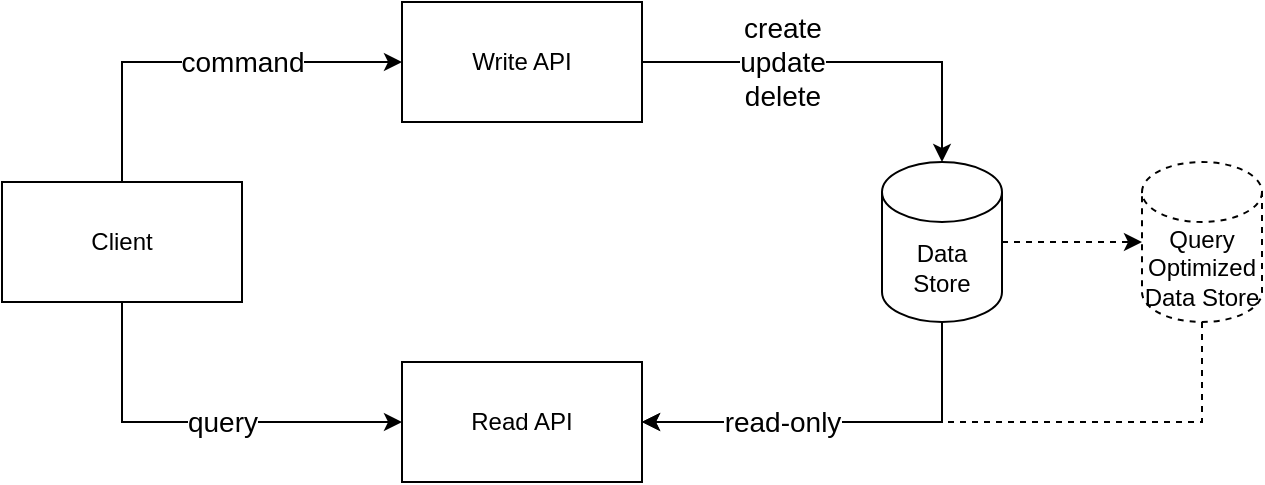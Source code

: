 <mxfile version="24.2.5" type="device" pages="7">
  <diagram name="CQRS" id="-y7OmVqk-Pl9SOGXNjs2">
    <mxGraphModel dx="1430" dy="825" grid="1" gridSize="10" guides="1" tooltips="1" connect="1" arrows="1" fold="1" page="1" pageScale="1" pageWidth="827" pageHeight="1169" math="0" shadow="0">
      <root>
        <mxCell id="0" />
        <mxCell id="1" parent="0" />
        <mxCell id="qIKCmJffjjNCB2UNFNvt-8" value="command" style="edgeStyle=orthogonalEdgeStyle;rounded=0;orthogonalLoop=1;jettySize=auto;html=1;fontSize=14;" parent="1" source="qIKCmJffjjNCB2UNFNvt-1" target="qIKCmJffjjNCB2UNFNvt-2" edge="1">
          <mxGeometry x="0.2" relative="1" as="geometry">
            <Array as="points">
              <mxPoint x="220" y="250" />
            </Array>
            <mxPoint as="offset" />
          </mxGeometry>
        </mxCell>
        <mxCell id="qIKCmJffjjNCB2UNFNvt-1" value="Client" style="rounded=0;whiteSpace=wrap;html=1;" parent="1" vertex="1">
          <mxGeometry x="160" y="310" width="120" height="60" as="geometry" />
        </mxCell>
        <mxCell id="qIKCmJffjjNCB2UNFNvt-9" value="create&lt;div&gt;update&lt;/div&gt;&lt;div&gt;delete&lt;/div&gt;" style="edgeStyle=orthogonalEdgeStyle;rounded=0;orthogonalLoop=1;jettySize=auto;html=1;fontSize=14;" parent="1" source="qIKCmJffjjNCB2UNFNvt-2" target="qIKCmJffjjNCB2UNFNvt-4" edge="1">
          <mxGeometry x="-0.3" relative="1" as="geometry">
            <mxPoint as="offset" />
          </mxGeometry>
        </mxCell>
        <mxCell id="qIKCmJffjjNCB2UNFNvt-2" value="Write API" style="rounded=0;whiteSpace=wrap;html=1;" parent="1" vertex="1">
          <mxGeometry x="360" y="220" width="120" height="60" as="geometry" />
        </mxCell>
        <mxCell id="qIKCmJffjjNCB2UNFNvt-7" value="query" style="edgeStyle=orthogonalEdgeStyle;rounded=0;orthogonalLoop=1;jettySize=auto;html=1;fontSize=14;" parent="1" source="qIKCmJffjjNCB2UNFNvt-1" target="qIKCmJffjjNCB2UNFNvt-3" edge="1">
          <mxGeometry x="0.1" relative="1" as="geometry">
            <Array as="points">
              <mxPoint x="220" y="430" />
            </Array>
            <mxPoint as="offset" />
          </mxGeometry>
        </mxCell>
        <mxCell id="qIKCmJffjjNCB2UNFNvt-3" value="Read API" style="rounded=0;whiteSpace=wrap;html=1;" parent="1" vertex="1">
          <mxGeometry x="360" y="400" width="120" height="60" as="geometry" />
        </mxCell>
        <mxCell id="u8pJpQHwtzgyElHbuBfh-2" style="edgeStyle=orthogonalEdgeStyle;rounded=0;orthogonalLoop=1;jettySize=auto;html=1;dashed=1;" parent="1" source="qIKCmJffjjNCB2UNFNvt-4" target="u8pJpQHwtzgyElHbuBfh-1" edge="1">
          <mxGeometry relative="1" as="geometry" />
        </mxCell>
        <mxCell id="qIKCmJffjjNCB2UNFNvt-4" value="Data&lt;div&gt;Store&lt;/div&gt;" style="shape=cylinder3;whiteSpace=wrap;html=1;boundedLbl=1;backgroundOutline=1;size=15;" parent="1" vertex="1">
          <mxGeometry x="600" y="300" width="60" height="80" as="geometry" />
        </mxCell>
        <mxCell id="u8pJpQHwtzgyElHbuBfh-3" style="edgeStyle=orthogonalEdgeStyle;rounded=0;orthogonalLoop=1;jettySize=auto;html=1;dashed=1;" parent="1" source="u8pJpQHwtzgyElHbuBfh-1" target="qIKCmJffjjNCB2UNFNvt-3" edge="1">
          <mxGeometry relative="1" as="geometry">
            <Array as="points">
              <mxPoint x="760" y="430" />
            </Array>
          </mxGeometry>
        </mxCell>
        <mxCell id="u8pJpQHwtzgyElHbuBfh-1" value="Query Optimized&lt;div&gt;Data Store&lt;/div&gt;" style="shape=cylinder3;whiteSpace=wrap;html=1;boundedLbl=1;backgroundOutline=1;size=15;dashed=1;" parent="1" vertex="1">
          <mxGeometry x="730" y="300" width="60" height="80" as="geometry" />
        </mxCell>
        <mxCell id="qIKCmJffjjNCB2UNFNvt-10" value="read-only" style="edgeStyle=orthogonalEdgeStyle;rounded=0;orthogonalLoop=1;jettySize=auto;html=1;fontSize=14;" parent="1" source="qIKCmJffjjNCB2UNFNvt-4" target="qIKCmJffjjNCB2UNFNvt-3" edge="1">
          <mxGeometry x="0.3" relative="1" as="geometry">
            <Array as="points">
              <mxPoint x="630" y="430" />
            </Array>
            <mxPoint as="offset" />
          </mxGeometry>
        </mxCell>
      </root>
    </mxGraphModel>
  </diagram>
  <diagram id="AaDd1F3tc_XGQGrhyCV9" name="ES">
    <mxGraphModel dx="1185" dy="683" grid="1" gridSize="10" guides="1" tooltips="1" connect="1" arrows="1" fold="1" page="1" pageScale="1" pageWidth="827" pageHeight="1169" math="0" shadow="0">
      <root>
        <mxCell id="0" />
        <mxCell id="1" parent="0" />
        <mxCell id="Z5dm3KcyS3_3LL5S8xDQ-4" value="create&lt;div&gt;read&lt;/div&gt;&lt;div&gt;update&lt;/div&gt;&lt;div&gt;delete&lt;/div&gt;" style="edgeStyle=orthogonalEdgeStyle;rounded=0;orthogonalLoop=1;jettySize=auto;html=1;" parent="1" source="Z5dm3KcyS3_3LL5S8xDQ-5" target="Z5dm3KcyS3_3LL5S8xDQ-10" edge="1">
          <mxGeometry relative="1" as="geometry" />
        </mxCell>
        <mxCell id="Z5dm3KcyS3_3LL5S8xDQ-15" value="read" style="rounded=0;orthogonalLoop=1;jettySize=auto;html=1;entryX=0;entryY=0.5;entryDx=0;entryDy=0;exitX=0.5;exitY=1;exitDx=0;exitDy=0;edgeStyle=orthogonalEdgeStyle;dashed=1;" parent="1" source="Z5dm3KcyS3_3LL5S8xDQ-5" target="Z5dm3KcyS3_3LL5S8xDQ-13" edge="1">
          <mxGeometry x="0.312" relative="1" as="geometry">
            <mxPoint as="offset" />
          </mxGeometry>
        </mxCell>
        <mxCell id="Z5dm3KcyS3_3LL5S8xDQ-5" value="API" style="rounded=0;whiteSpace=wrap;html=1;" parent="1" vertex="1">
          <mxGeometry x="140" y="550" width="120" height="60" as="geometry" />
        </mxCell>
        <mxCell id="Z5dm3KcyS3_3LL5S8xDQ-6" value="Events" style="rounded=1;whiteSpace=wrap;html=1;" parent="1" vertex="1">
          <mxGeometry x="540" y="530" width="64" height="30" as="geometry" />
        </mxCell>
        <mxCell id="Z5dm3KcyS3_3LL5S8xDQ-7" value="Events" style="rounded=1;whiteSpace=wrap;html=1;" parent="1" vertex="1">
          <mxGeometry x="544" y="533" width="64" height="30" as="geometry" />
        </mxCell>
        <mxCell id="Z5dm3KcyS3_3LL5S8xDQ-8" value="Events" style="rounded=1;whiteSpace=wrap;html=1;" parent="1" vertex="1">
          <mxGeometry x="548" y="536" width="64" height="30" as="geometry" />
        </mxCell>
        <mxCell id="Z5dm3KcyS3_3LL5S8xDQ-9" value="state changes" style="edgeStyle=orthogonalEdgeStyle;rounded=0;orthogonalLoop=1;jettySize=auto;html=1;" parent="1" source="Z5dm3KcyS3_3LL5S8xDQ-10" target="Z5dm3KcyS3_3LL5S8xDQ-11" edge="1">
          <mxGeometry relative="1" as="geometry" />
        </mxCell>
        <mxCell id="Z5dm3KcyS3_3LL5S8xDQ-10" value="Current State" style="rounded=0;whiteSpace=wrap;html=1;" parent="1" vertex="1">
          <mxGeometry x="380" y="550" width="120" height="60" as="geometry" />
        </mxCell>
        <mxCell id="Z5dm3KcyS3_3LL5S8xDQ-12" value="replayed events" style="edgeStyle=orthogonalEdgeStyle;rounded=0;orthogonalLoop=1;jettySize=auto;html=1;dashed=1;" parent="1" source="Z5dm3KcyS3_3LL5S8xDQ-11" target="Z5dm3KcyS3_3LL5S8xDQ-10" edge="1">
          <mxGeometry relative="1" as="geometry">
            <Array as="points">
              <mxPoint x="678" y="670" />
              <mxPoint x="440" y="670" />
            </Array>
          </mxGeometry>
        </mxCell>
        <mxCell id="Z5dm3KcyS3_3LL5S8xDQ-14" value="replayed events" style="edgeStyle=orthogonalEdgeStyle;rounded=0;orthogonalLoop=1;jettySize=auto;html=1;dashed=1;" parent="1" source="Z5dm3KcyS3_3LL5S8xDQ-11" target="Z5dm3KcyS3_3LL5S8xDQ-13" edge="1">
          <mxGeometry x="0.416" relative="1" as="geometry">
            <Array as="points">
              <mxPoint x="678" y="750" />
            </Array>
            <mxPoint as="offset" />
          </mxGeometry>
        </mxCell>
        <mxCell id="Z5dm3KcyS3_3LL5S8xDQ-11" value="Event Store" style="shape=cylinder3;whiteSpace=wrap;html=1;boundedLbl=1;backgroundOutline=1;size=15;" parent="1" vertex="1">
          <mxGeometry x="648" y="540" width="60" height="80" as="geometry" />
        </mxCell>
        <mxCell id="Z5dm3KcyS3_3LL5S8xDQ-13" value="Projection" style="rounded=0;whiteSpace=wrap;html=1;dashed=1;" parent="1" vertex="1">
          <mxGeometry x="380" y="720" width="120" height="60" as="geometry" />
        </mxCell>
      </root>
    </mxGraphModel>
  </diagram>
  <diagram id="u3L8fg56jLC4NqQ-XM1_" name="DDD">
    <mxGraphModel dx="1430" dy="1994" grid="1" gridSize="10" guides="1" tooltips="1" connect="1" arrows="1" fold="1" page="1" pageScale="1" pageWidth="827" pageHeight="1169" math="0" shadow="0">
      <root>
        <mxCell id="0" />
        <mxCell id="1" parent="0" />
        <mxCell id="UmXCX20D3cbK1l59AzN3-13" value="Ubiquitous Language&lt;div&gt;&lt;br&gt;&lt;/div&gt;" style="ellipse;whiteSpace=wrap;html=1;verticalAlign=bottom;" vertex="1" parent="1">
          <mxGeometry x="710" y="275" width="410" height="280" as="geometry" />
        </mxCell>
        <mxCell id="UmXCX20D3cbK1l59AzN3-8" value="Ubiquitous Language&lt;div&gt;&lt;br&gt;&lt;/div&gt;" style="ellipse;whiteSpace=wrap;html=1;verticalAlign=bottom;" vertex="1" parent="1">
          <mxGeometry x="250" y="275" width="410" height="280" as="geometry" />
        </mxCell>
        <mxCell id="UmXCX20D3cbK1l59AzN3-10" style="edgeStyle=orthogonalEdgeStyle;rounded=0;orthogonalLoop=1;jettySize=auto;html=1;curved=1;" edge="1" parent="1" source="UmXCX20D3cbK1l59AzN3-4" target="UmXCX20D3cbK1l59AzN3-9">
          <mxGeometry relative="1" as="geometry" />
        </mxCell>
        <mxCell id="UmXCX20D3cbK1l59AzN3-12" style="edgeStyle=orthogonalEdgeStyle;rounded=0;orthogonalLoop=1;jettySize=auto;html=1;curved=1;" edge="1" parent="1" source="UmXCX20D3cbK1l59AzN3-4" target="UmXCX20D3cbK1l59AzN3-11">
          <mxGeometry relative="1" as="geometry" />
        </mxCell>
        <mxCell id="UmXCX20D3cbK1l59AzN3-4" value="Loan" style="rounded=1;whiteSpace=wrap;html=1;" vertex="1" parent="1">
          <mxGeometry x="400" y="305" width="120" height="60" as="geometry" />
        </mxCell>
        <mxCell id="UmXCX20D3cbK1l59AzN3-6" value="Bounded Context&lt;div&gt;&lt;b&gt;Banking&lt;/b&gt;&lt;/div&gt;" style="text;html=1;align=center;verticalAlign=middle;whiteSpace=wrap;rounded=0;" vertex="1" parent="1">
          <mxGeometry x="840" y="225" width="150" height="50" as="geometry" />
        </mxCell>
        <mxCell id="UmXCX20D3cbK1l59AzN3-7" value="Bounded Context&lt;div&gt;&lt;b&gt;Loan Management&lt;/b&gt;&lt;/div&gt;" style="text;html=1;align=center;verticalAlign=middle;whiteSpace=wrap;rounded=0;" vertex="1" parent="1">
          <mxGeometry x="385" y="220" width="150" height="50" as="geometry" />
        </mxCell>
        <mxCell id="UmXCX20D3cbK1l59AzN3-19" style="rounded=0;orthogonalLoop=1;jettySize=auto;html=1;dashed=1;endArrow=none;endFill=0;edgeStyle=orthogonalEdgeStyle;curved=1;" edge="1" parent="1" source="UmXCX20D3cbK1l59AzN3-9" target="UmXCX20D3cbK1l59AzN3-16">
          <mxGeometry relative="1" as="geometry">
            <Array as="points">
              <mxPoint x="580" y="350" />
            </Array>
          </mxGeometry>
        </mxCell>
        <mxCell id="UmXCX20D3cbK1l59AzN3-9" value="Customer" style="rounded=1;whiteSpace=wrap;html=1;" vertex="1" parent="1">
          <mxGeometry x="490" y="420" width="120" height="60" as="geometry" />
        </mxCell>
        <mxCell id="UmXCX20D3cbK1l59AzN3-11" value="Product" style="rounded=1;whiteSpace=wrap;html=1;" vertex="1" parent="1">
          <mxGeometry x="317" y="420" width="120" height="60" as="geometry" />
        </mxCell>
        <mxCell id="UmXCX20D3cbK1l59AzN3-14" style="edgeStyle=orthogonalEdgeStyle;rounded=0;orthogonalLoop=1;jettySize=auto;html=1;curved=1;" edge="1" parent="1" source="UmXCX20D3cbK1l59AzN3-16" target="UmXCX20D3cbK1l59AzN3-17">
          <mxGeometry relative="1" as="geometry" />
        </mxCell>
        <mxCell id="UmXCX20D3cbK1l59AzN3-15" style="edgeStyle=orthogonalEdgeStyle;rounded=0;orthogonalLoop=1;jettySize=auto;html=1;curved=1;" edge="1" parent="1" source="UmXCX20D3cbK1l59AzN3-16" target="UmXCX20D3cbK1l59AzN3-18">
          <mxGeometry relative="1" as="geometry" />
        </mxCell>
        <mxCell id="UmXCX20D3cbK1l59AzN3-16" value="Account" style="rounded=1;whiteSpace=wrap;html=1;" vertex="1" parent="1">
          <mxGeometry x="860" y="315" width="120" height="60" as="geometry" />
        </mxCell>
        <mxCell id="UmXCX20D3cbK1l59AzN3-17" value="Bank Details" style="rounded=1;whiteSpace=wrap;html=1;" vertex="1" parent="1">
          <mxGeometry x="774" y="430" width="120" height="60" as="geometry" />
        </mxCell>
        <mxCell id="UmXCX20D3cbK1l59AzN3-18" value="Payments" style="rounded=1;whiteSpace=wrap;html=1;" vertex="1" parent="1">
          <mxGeometry x="930" y="430" width="120" height="60" as="geometry" />
        </mxCell>
        <mxCell id="UmXCX20D3cbK1l59AzN3-27" value="expressed with" style="rounded=0;orthogonalLoop=1;jettySize=auto;html=1;" edge="1" parent="1" source="UmXCX20D3cbK1l59AzN3-20" target="UmXCX20D3cbK1l59AzN3-21">
          <mxGeometry relative="1" as="geometry" />
        </mxCell>
        <mxCell id="UmXCX20D3cbK1l59AzN3-28" value="expressed with" style="rounded=0;orthogonalLoop=1;jettySize=auto;html=1;" edge="1" parent="1" source="UmXCX20D3cbK1l59AzN3-20" target="UmXCX20D3cbK1l59AzN3-23">
          <mxGeometry relative="1" as="geometry" />
        </mxCell>
        <mxCell id="UmXCX20D3cbK1l59AzN3-29" value="expressed with" style="rounded=0;orthogonalLoop=1;jettySize=auto;html=1;" edge="1" parent="1" source="UmXCX20D3cbK1l59AzN3-20" target="UmXCX20D3cbK1l59AzN3-24">
          <mxGeometry relative="1" as="geometry" />
        </mxCell>
        <mxCell id="UmXCX20D3cbK1l59AzN3-40" value="&lt;span style=&quot;color: rgb(0, 0, 0); font-family: Helvetica; font-size: 11px; font-style: normal; font-variant-ligatures: normal; font-variant-caps: normal; font-weight: 400; letter-spacing: normal; orphans: 2; text-align: center; text-indent: 0px; text-transform: none; widows: 2; word-spacing: 0px; -webkit-text-stroke-width: 0px; white-space: nowrap; background-color: rgb(255, 255, 255); text-decoration-thickness: initial; text-decoration-style: initial; text-decoration-color: initial; display: inline !important; float: none;&quot;&gt;expressed with&lt;/span&gt;" style="rounded=0;orthogonalLoop=1;jettySize=auto;html=1;" edge="1" parent="1" source="UmXCX20D3cbK1l59AzN3-20" target="UmXCX20D3cbK1l59AzN3-39">
          <mxGeometry relative="1" as="geometry" />
        </mxCell>
        <mxCell id="UmXCX20D3cbK1l59AzN3-20" value="Domain Model" style="ellipse;whiteSpace=wrap;html=1;fillColor=#dae8fc;strokeColor=#6c8ebf;" vertex="1" parent="1">
          <mxGeometry x="340" y="940" width="120" height="80" as="geometry" />
        </mxCell>
        <mxCell id="UmXCX20D3cbK1l59AzN3-21" value="Domain Events" style="ellipse;whiteSpace=wrap;html=1;" vertex="1" parent="1">
          <mxGeometry x="450" y="740" width="120" height="80" as="geometry" />
        </mxCell>
        <mxCell id="UmXCX20D3cbK1l59AzN3-32" value="encapsulated with" style="rounded=0;orthogonalLoop=1;jettySize=auto;html=1;" edge="1" parent="1" source="UmXCX20D3cbK1l59AzN3-23" target="UmXCX20D3cbK1l59AzN3-30">
          <mxGeometry relative="1" as="geometry" />
        </mxCell>
        <mxCell id="UmXCX20D3cbK1l59AzN3-34" value="business significant&amp;nbsp;&lt;div&gt;changes become&lt;/div&gt;" style="rounded=0;orthogonalLoop=1;jettySize=auto;html=1;" edge="1" parent="1" source="UmXCX20D3cbK1l59AzN3-23" target="UmXCX20D3cbK1l59AzN3-21">
          <mxGeometry relative="1" as="geometry" />
        </mxCell>
        <mxCell id="UmXCX20D3cbK1l59AzN3-35" value="&lt;span style=&quot;color: rgb(0, 0, 0); font-family: Helvetica; font-size: 11px; font-style: normal; font-variant-ligatures: normal; font-variant-caps: normal; font-weight: 400; letter-spacing: normal; orphans: 2; text-align: center; text-indent: 0px; text-transform: none; widows: 2; word-spacing: 0px; -webkit-text-stroke-width: 0px; white-space: nowrap; background-color: rgb(255, 255, 255); text-decoration-thickness: initial; text-decoration-style: initial; text-decoration-color: initial; display: inline !important; float: none;&quot;&gt;encapsulated with&lt;/span&gt;&lt;div&gt;&lt;span style=&quot;color: rgb(0, 0, 0); font-family: Helvetica; font-size: 11px; font-style: normal; font-variant-ligatures: normal; font-variant-caps: normal; font-weight: 400; letter-spacing: normal; orphans: 2; text-align: center; text-indent: 0px; text-transform: none; widows: 2; word-spacing: 0px; -webkit-text-stroke-width: 0px; white-space: nowrap; background-color: rgb(255, 255, 255); text-decoration-thickness: initial; text-decoration-style: initial; text-decoration-color: initial; display: inline !important; float: none;&quot;&gt;maintain integrety with&lt;/span&gt;&lt;/div&gt;&lt;div&gt;&lt;span style=&quot;color: rgb(0, 0, 0); font-family: Helvetica; font-size: 11px; font-style: normal; font-variant-ligatures: normal; font-variant-caps: normal; font-weight: 400; letter-spacing: normal; orphans: 2; text-align: center; text-indent: 0px; text-transform: none; widows: 2; word-spacing: 0px; -webkit-text-stroke-width: 0px; white-space: nowrap; background-color: rgb(255, 255, 255); text-decoration-thickness: initial; text-decoration-style: initial; text-decoration-color: initial; display: inline !important; float: none;&quot;&gt;can be root of&lt;/span&gt;&lt;/div&gt;" style="rounded=0;orthogonalLoop=1;jettySize=auto;html=1;" edge="1" parent="1" source="UmXCX20D3cbK1l59AzN3-23" target="UmXCX20D3cbK1l59AzN3-25">
          <mxGeometry relative="1" as="geometry" />
        </mxCell>
        <mxCell id="UmXCX20D3cbK1l59AzN3-37" value="access with" style="rounded=0;orthogonalLoop=1;jettySize=auto;html=1;" edge="1" parent="1" source="UmXCX20D3cbK1l59AzN3-23" target="UmXCX20D3cbK1l59AzN3-33">
          <mxGeometry relative="1" as="geometry" />
        </mxCell>
        <mxCell id="UmXCX20D3cbK1l59AzN3-23" value="Entities" style="ellipse;whiteSpace=wrap;html=1;" vertex="1" parent="1">
          <mxGeometry x="630" y="870" width="120" height="80" as="geometry" />
        </mxCell>
        <mxCell id="UmXCX20D3cbK1l59AzN3-31" value="&lt;span style=&quot;color: rgb(0, 0, 0); font-family: Helvetica; font-size: 11px; font-style: normal; font-variant-ligatures: normal; font-variant-caps: normal; font-weight: 400; letter-spacing: normal; orphans: 2; text-align: center; text-indent: 0px; text-transform: none; widows: 2; word-spacing: 0px; -webkit-text-stroke-width: 0px; white-space: nowrap; background-color: rgb(255, 255, 255); text-decoration-thickness: initial; text-decoration-style: initial; text-decoration-color: initial; display: inline !important; float: none;&quot;&gt;encapsulated with&lt;/span&gt;" style="rounded=0;orthogonalLoop=1;jettySize=auto;html=1;" edge="1" parent="1" source="UmXCX20D3cbK1l59AzN3-24" target="UmXCX20D3cbK1l59AzN3-30">
          <mxGeometry relative="1" as="geometry" />
        </mxCell>
        <mxCell id="UmXCX20D3cbK1l59AzN3-24" value="Value Objects" style="ellipse;whiteSpace=wrap;html=1;" vertex="1" parent="1">
          <mxGeometry x="630" y="1000" width="120" height="80" as="geometry" />
        </mxCell>
        <mxCell id="UmXCX20D3cbK1l59AzN3-36" value="&lt;span style=&quot;color: rgb(0, 0, 0); font-family: Helvetica; font-size: 11px; font-style: normal; font-variant-ligatures: normal; font-variant-caps: normal; font-weight: 400; letter-spacing: normal; orphans: 2; text-align: center; text-indent: 0px; text-transform: none; widows: 2; word-spacing: 0px; -webkit-text-stroke-width: 0px; white-space: nowrap; background-color: rgb(255, 255, 255); text-decoration-thickness: initial; text-decoration-style: initial; text-decoration-color: initial; display: inline !important; float: none;&quot;&gt;encapsulated with&lt;/span&gt;" style="rounded=0;orthogonalLoop=1;jettySize=auto;html=1;" edge="1" parent="1" source="UmXCX20D3cbK1l59AzN3-25" target="UmXCX20D3cbK1l59AzN3-30">
          <mxGeometry relative="1" as="geometry" />
        </mxCell>
        <mxCell id="UmXCX20D3cbK1l59AzN3-38" value="access with" style="rounded=0;orthogonalLoop=1;jettySize=auto;html=1;" edge="1" parent="1" source="UmXCX20D3cbK1l59AzN3-25" target="UmXCX20D3cbK1l59AzN3-33">
          <mxGeometry relative="1" as="geometry" />
        </mxCell>
        <mxCell id="UmXCX20D3cbK1l59AzN3-25" value="Aggregates" style="ellipse;whiteSpace=wrap;html=1;" vertex="1" parent="1">
          <mxGeometry x="920" y="860" width="120" height="80" as="geometry" />
        </mxCell>
        <mxCell id="UmXCX20D3cbK1l59AzN3-30" value="Factories" style="ellipse;whiteSpace=wrap;html=1;" vertex="1" parent="1">
          <mxGeometry x="920" y="1020" width="120" height="80" as="geometry" />
        </mxCell>
        <mxCell id="UmXCX20D3cbK1l59AzN3-33" value="Repositories" style="ellipse;whiteSpace=wrap;html=1;" vertex="1" parent="1">
          <mxGeometry x="920" y="700" width="120" height="80" as="geometry" />
        </mxCell>
        <mxCell id="UmXCX20D3cbK1l59AzN3-39" value="Domain Services" style="ellipse;whiteSpace=wrap;html=1;" vertex="1" parent="1">
          <mxGeometry x="260" y="740" width="120" height="80" as="geometry" />
        </mxCell>
        <mxCell id="gFfXIUbrE-hWPTHe_U30-1" value="create&lt;div&gt;read&lt;/div&gt;&lt;div&gt;update&lt;/div&gt;&lt;div&gt;delete&lt;/div&gt;" style="edgeStyle=orthogonalEdgeStyle;rounded=0;orthogonalLoop=1;jettySize=auto;html=1;" edge="1" parent="1" source="gFfXIUbrE-hWPTHe_U30-3" target="gFfXIUbrE-hWPTHe_U30-8">
          <mxGeometry relative="1" as="geometry" />
        </mxCell>
        <mxCell id="gFfXIUbrE-hWPTHe_U30-3" value="API" style="rounded=0;whiteSpace=wrap;html=1;" vertex="1" parent="1">
          <mxGeometry x="412" y="-190" width="120" height="60" as="geometry" />
        </mxCell>
        <mxCell id="gFfXIUbrE-hWPTHe_U30-4" value="Events" style="rounded=1;whiteSpace=wrap;html=1;" vertex="1" parent="1">
          <mxGeometry x="914" y="-60" width="64" height="30" as="geometry" />
        </mxCell>
        <mxCell id="gFfXIUbrE-hWPTHe_U30-5" value="Events" style="rounded=1;whiteSpace=wrap;html=1;" vertex="1" parent="1">
          <mxGeometry x="918" y="-57" width="64" height="30" as="geometry" />
        </mxCell>
        <mxCell id="gFfXIUbrE-hWPTHe_U30-6" value="Domain Events" style="rounded=1;whiteSpace=wrap;html=1;" vertex="1" parent="1">
          <mxGeometry x="922" y="-54" width="64" height="30" as="geometry" />
        </mxCell>
        <mxCell id="gFfXIUbrE-hWPTHe_U30-7" value="" style="edgeStyle=orthogonalEdgeStyle;rounded=0;orthogonalLoop=1;jettySize=auto;html=1;" edge="1" parent="1" source="gFfXIUbrE-hWPTHe_U30-8" target="gFfXIUbrE-hWPTHe_U30-11">
          <mxGeometry relative="1" as="geometry" />
        </mxCell>
        <mxCell id="gFfXIUbrE-hWPTHe_U30-13" value="important&lt;div&gt;business changes&lt;/div&gt;" style="edgeStyle=orthogonalEdgeStyle;rounded=0;orthogonalLoop=1;jettySize=auto;html=1;entryX=-0.016;entryY=0.469;entryDx=0;entryDy=0;entryPerimeter=0;" edge="1" parent="1" source="gFfXIUbrE-hWPTHe_U30-8" target="gFfXIUbrE-hWPTHe_U30-4">
          <mxGeometry x="0.207" relative="1" as="geometry">
            <Array as="points">
              <mxPoint x="712" y="-46" />
            </Array>
            <mxPoint as="offset" />
          </mxGeometry>
        </mxCell>
        <mxCell id="gFfXIUbrE-hWPTHe_U30-8" value="Domain Model" style="rounded=0;whiteSpace=wrap;html=1;" vertex="1" parent="1">
          <mxGeometry x="652" y="-190" width="120" height="60" as="geometry" />
        </mxCell>
        <mxCell id="gFfXIUbrE-hWPTHe_U30-11" value="Data&amp;nbsp;&lt;div&gt;Store&lt;/div&gt;" style="shape=cylinder3;whiteSpace=wrap;html=1;boundedLbl=1;backgroundOutline=1;size=15;" vertex="1" parent="1">
          <mxGeometry x="920" y="-200" width="60" height="80" as="geometry" />
        </mxCell>
      </root>
    </mxGraphModel>
  </diagram>
  <diagram id="6IerG-5Y8xq1KMtkiIZM" name="CQRS_ES">
    <mxGraphModel dx="2074" dy="1196" grid="1" gridSize="10" guides="1" tooltips="1" connect="1" arrows="1" fold="1" page="1" pageScale="1" pageWidth="827" pageHeight="1169" math="0" shadow="0">
      <root>
        <mxCell id="0" />
        <mxCell id="1" parent="0" />
      </root>
    </mxGraphModel>
  </diagram>
  <diagram id="apDwdxCAvYLKYbYjYkI6" name="CQRS_DDD">
    <mxGraphModel dx="1098" dy="988" grid="1" gridSize="10" guides="1" tooltips="1" connect="1" arrows="1" fold="1" page="1" pageScale="1" pageWidth="827" pageHeight="1169" math="0" shadow="0">
      <root>
        <mxCell id="0" />
        <mxCell id="1" parent="0" />
      </root>
    </mxGraphModel>
  </diagram>
  <diagram id="HaGZNAeq0E09ydtJfNYo" name="DDD_ES">
    <mxGraphModel dx="1098" dy="988" grid="1" gridSize="10" guides="1" tooltips="1" connect="1" arrows="1" fold="1" page="1" pageScale="1" pageWidth="827" pageHeight="1169" math="0" shadow="0">
      <root>
        <mxCell id="0" />
        <mxCell id="1" parent="0" />
      </root>
    </mxGraphModel>
  </diagram>
  <diagram id="08fDjbiyoulPFyyFRWtl" name="CQRS_ES_DDD">
    <mxGraphModel dx="1098" dy="988" grid="1" gridSize="10" guides="1" tooltips="1" connect="1" arrows="1" fold="1" page="1" pageScale="1" pageWidth="827" pageHeight="1169" math="0" shadow="0">
      <root>
        <mxCell id="0" />
        <mxCell id="1" parent="0" />
      </root>
    </mxGraphModel>
  </diagram>
</mxfile>
